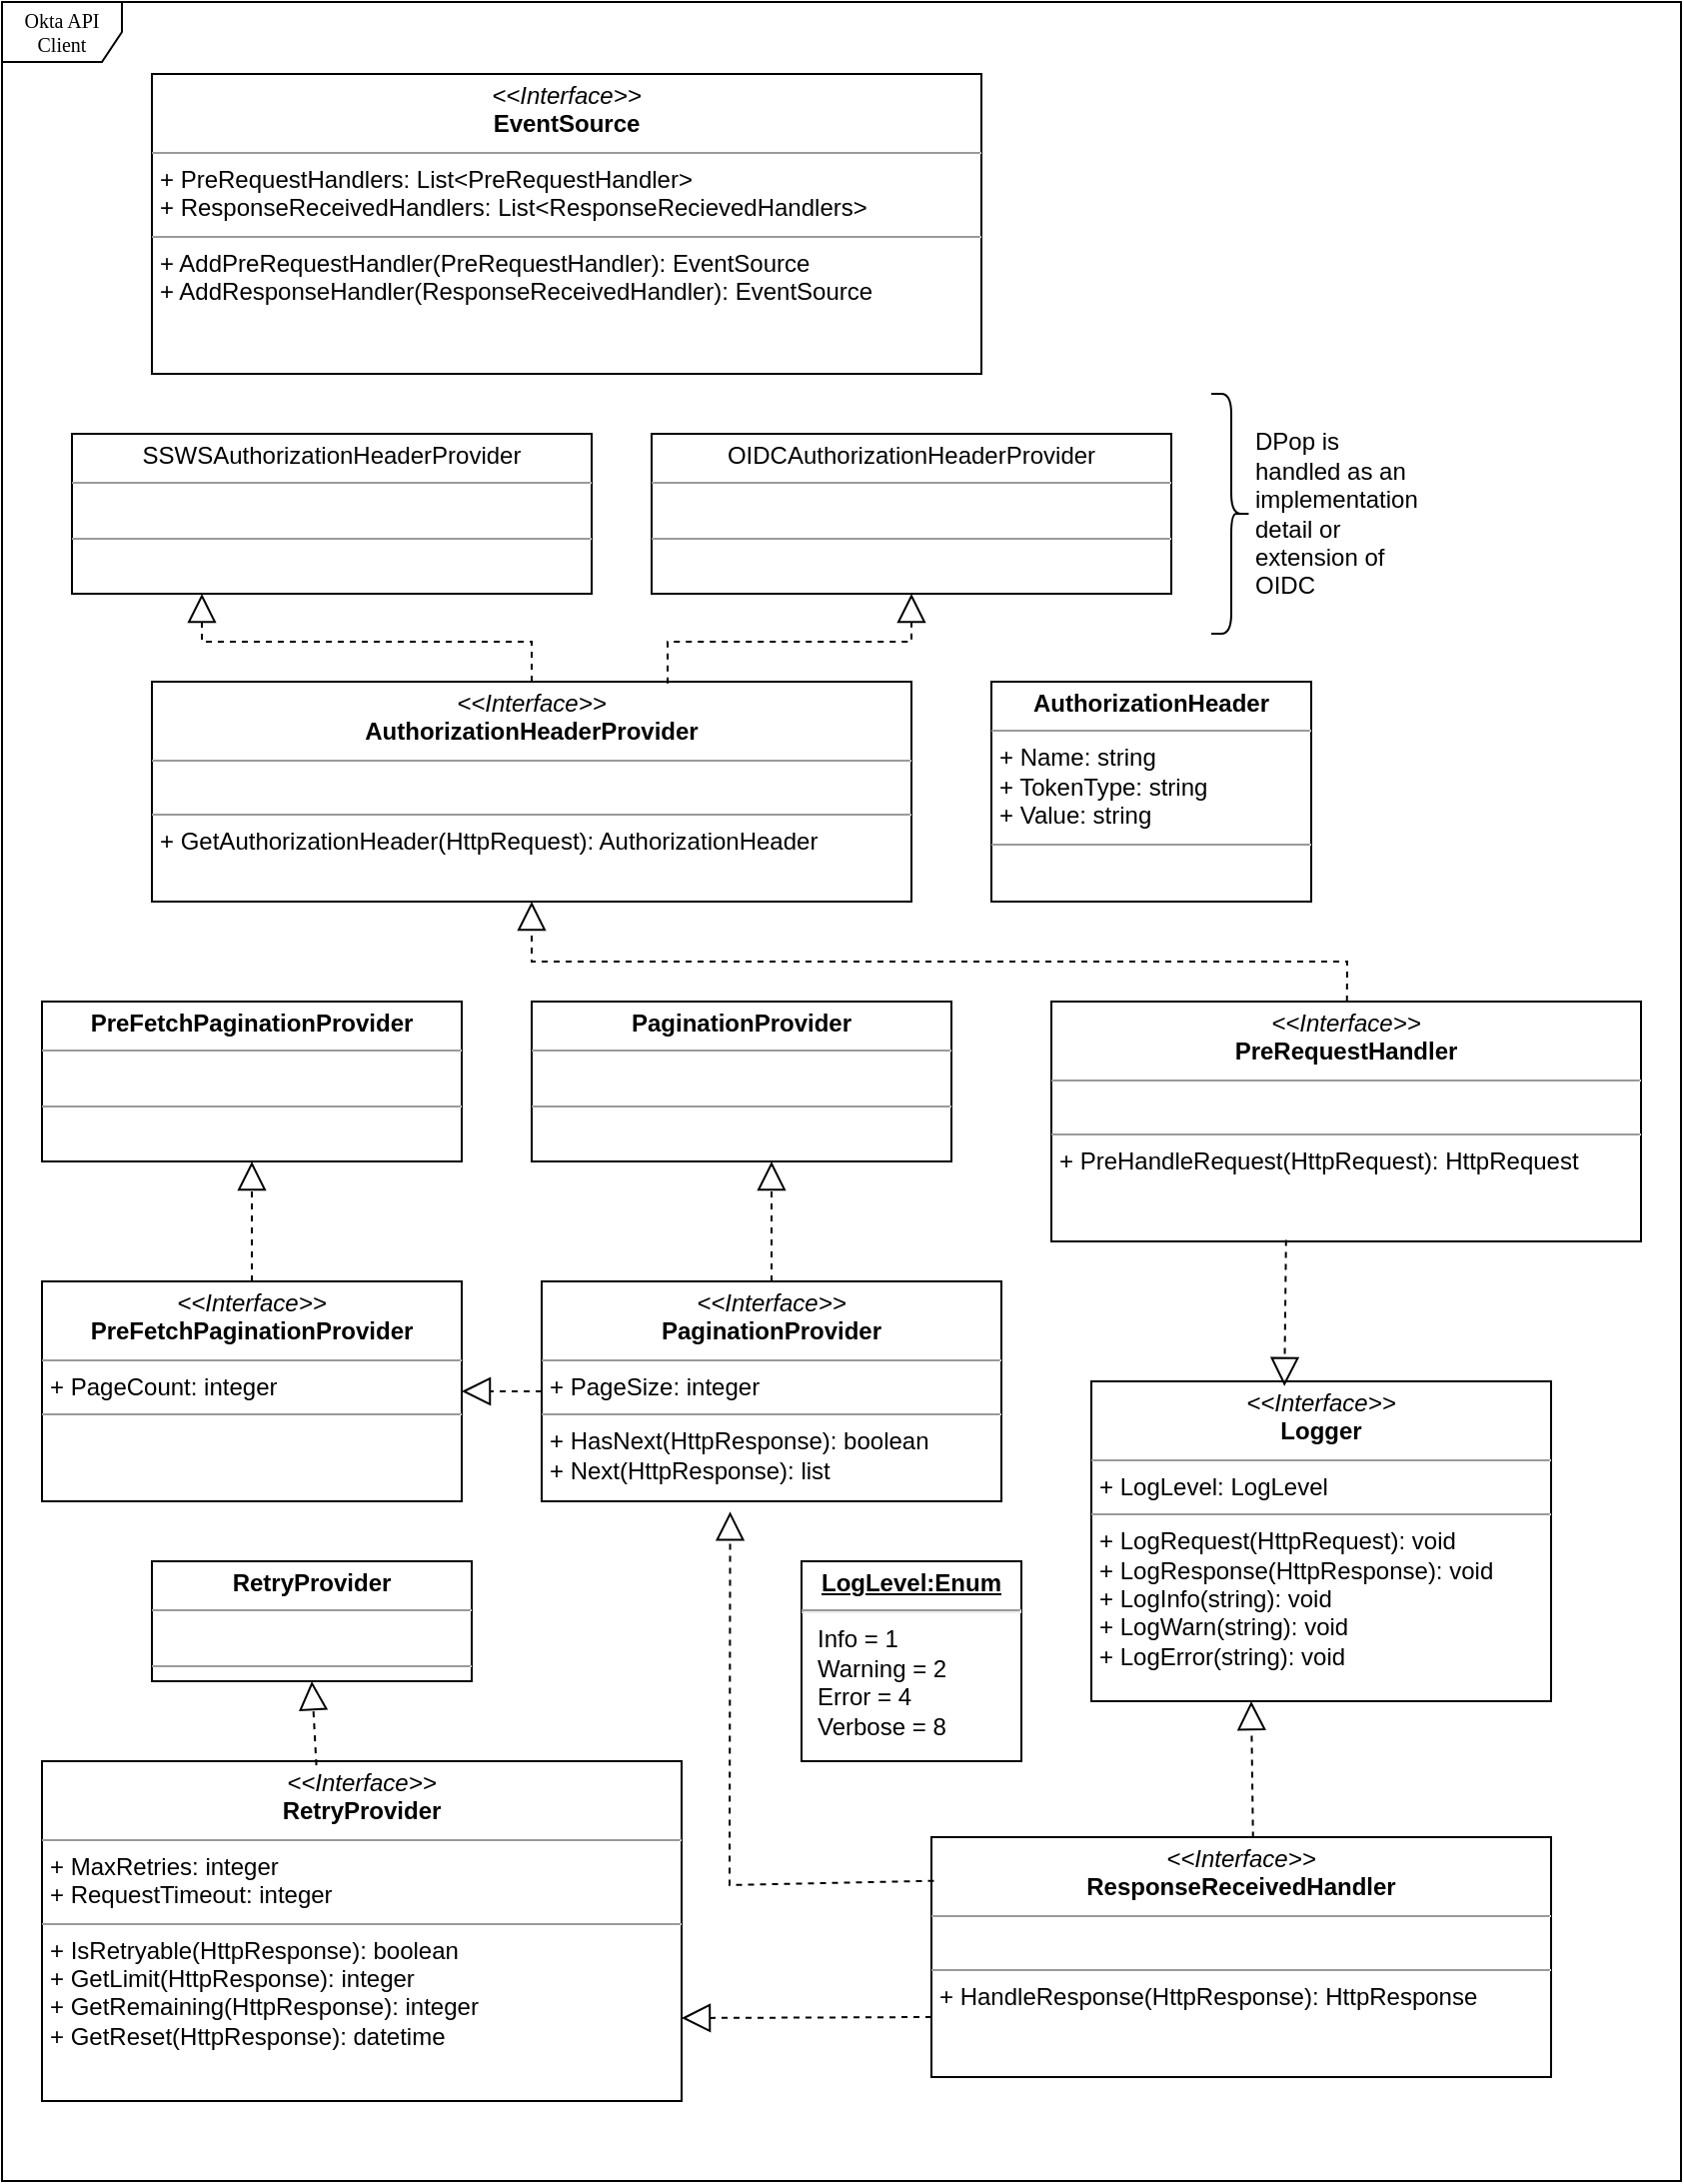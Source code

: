 <mxfile version="22.1.21" type="device">
  <diagram name="Page-1" id="c4acf3e9-155e-7222-9cf6-157b1a14988f">
    <mxGraphModel dx="2465" dy="2105" grid="1" gridSize="10" guides="1" tooltips="1" connect="1" arrows="1" fold="1" page="1" pageScale="1" pageWidth="850" pageHeight="1100" background="none" math="0" shadow="0">
      <root>
        <mxCell id="0" />
        <mxCell id="1" parent="0" />
        <mxCell id="17acba5748e5396b-1" value="Okta API Client" style="shape=umlFrame;whiteSpace=wrap;html=1;rounded=0;shadow=0;comic=0;labelBackgroundColor=none;strokeWidth=1;fontFamily=Verdana;fontSize=10;align=center;" parent="1" vertex="1">
          <mxGeometry x="-845" y="-1096" width="840" height="1090" as="geometry" />
        </mxCell>
        <mxCell id="5d2195bd80daf111-18" value="&lt;p style=&quot;margin:0px;margin-top:4px;text-align:center;&quot;&gt;&lt;i&gt;&amp;lt;&amp;lt;Interface&amp;gt;&amp;gt;&lt;/i&gt;&lt;br&gt;&lt;b&gt;AuthorizationHeaderProvider&lt;/b&gt;&lt;/p&gt;&lt;hr size=&quot;1&quot;&gt;&lt;p style=&quot;margin:0px;margin-left:4px;&quot;&gt;&lt;br&gt;&lt;/p&gt;&lt;hr size=&quot;1&quot;&gt;&lt;p style=&quot;margin:0px;margin-left:4px;&quot;&gt;+ GetAuthorizationHeader(HttpRequest): AuthorizationHeader&lt;br&gt;&lt;br&gt;&lt;/p&gt;" style="verticalAlign=top;align=left;overflow=fill;fontSize=12;fontFamily=Helvetica;html=1;rounded=0;shadow=0;comic=0;labelBackgroundColor=none;strokeWidth=1" parent="1" vertex="1">
          <mxGeometry x="-770" y="-756" width="380" height="110" as="geometry" />
        </mxCell>
        <mxCell id="woxpCk_thO-vSeAvAd4e-2" value="DPop is handled as an implementation detail or extension of OIDC" style="shape=curlyBracket;whiteSpace=wrap;html=1;rounded=1;flipH=1;labelPosition=right;verticalLabelPosition=middle;align=left;verticalAlign=middle;size=0.5;" vertex="1" parent="1">
          <mxGeometry x="-240" y="-900" width="20" height="120" as="geometry" />
        </mxCell>
        <mxCell id="woxpCk_thO-vSeAvAd4e-4" value="&lt;p style=&quot;margin:0px;margin-top:4px;text-align:center;&quot;&gt;&lt;i&gt;&amp;lt;&amp;lt;Interface&amp;gt;&amp;gt;&lt;/i&gt;&lt;br&gt;&lt;b&gt;PaginationProvider&lt;/b&gt;&lt;/p&gt;&lt;hr size=&quot;1&quot;&gt;&lt;p style=&quot;margin:0px;margin-left:4px;&quot;&gt;+ PageSize: integer&lt;br&gt;&lt;/p&gt;&lt;hr size=&quot;1&quot;&gt;&lt;p style=&quot;margin:0px;margin-left:4px;&quot;&gt;+ HasNext(HttpResponse): boolean&lt;/p&gt;&lt;p style=&quot;margin:0px;margin-left:4px;&quot;&gt;+ Next(HttpResponse): list&lt;/p&gt;" style="verticalAlign=top;align=left;overflow=fill;fontSize=12;fontFamily=Helvetica;html=1;rounded=0;shadow=0;comic=0;labelBackgroundColor=none;strokeWidth=1" vertex="1" parent="1">
          <mxGeometry x="-575" y="-456" width="230" height="110" as="geometry" />
        </mxCell>
        <mxCell id="woxpCk_thO-vSeAvAd4e-13" value="&lt;p style=&quot;margin:0px;margin-top:4px;text-align:center;&quot;&gt;&lt;i&gt;&amp;lt;&amp;lt;Interface&amp;gt;&amp;gt;&lt;/i&gt;&lt;br&gt;&lt;b&gt;PreFetchPaginationProvider&lt;/b&gt;&lt;/p&gt;&lt;hr size=&quot;1&quot;&gt;&lt;p style=&quot;margin:0px;margin-left:4px;&quot;&gt;+ PageCount: integer&lt;br&gt;&lt;/p&gt;&lt;hr size=&quot;1&quot;&gt;&lt;p style=&quot;margin:0px;margin-left:4px;&quot;&gt;&lt;br&gt;&lt;/p&gt;" style="verticalAlign=top;align=left;overflow=fill;fontSize=12;fontFamily=Helvetica;html=1;whiteSpace=wrap;" vertex="1" parent="1">
          <mxGeometry x="-825" y="-456" width="210" height="110" as="geometry" />
        </mxCell>
        <mxCell id="woxpCk_thO-vSeAvAd4e-16" value="" style="endArrow=block;dashed=1;endFill=0;endSize=12;html=1;rounded=0;exitX=0;exitY=0.5;exitDx=0;exitDy=0;" edge="1" parent="1" source="woxpCk_thO-vSeAvAd4e-4" target="woxpCk_thO-vSeAvAd4e-13">
          <mxGeometry width="160" relative="1" as="geometry">
            <mxPoint x="-535" y="-553" as="sourcePoint" />
            <mxPoint x="-375" y="-553" as="targetPoint" />
          </mxGeometry>
        </mxCell>
        <mxCell id="woxpCk_thO-vSeAvAd4e-17" value="&lt;p style=&quot;margin:0px;margin-top:4px;text-align:center;&quot;&gt;OIDCAuthorizationHeaderProvider&lt;br&gt;&lt;/p&gt;&lt;hr size=&quot;1&quot;&gt;&lt;p style=&quot;margin:0px;margin-left:4px;&quot;&gt;&lt;br&gt;&lt;/p&gt;&lt;hr size=&quot;1&quot;&gt;&lt;p style=&quot;margin:0px;margin-left:4px;&quot;&gt;&lt;br&gt;&lt;/p&gt;" style="verticalAlign=top;align=left;overflow=fill;fontSize=12;fontFamily=Helvetica;html=1;whiteSpace=wrap;" vertex="1" parent="1">
          <mxGeometry x="-520" y="-880" width="260" height="80" as="geometry" />
        </mxCell>
        <mxCell id="woxpCk_thO-vSeAvAd4e-18" value="&lt;p style=&quot;margin:0px;margin-top:4px;text-align:center;&quot;&gt;SSWSAuthorizationHeaderProvider&lt;br&gt;&lt;/p&gt;&lt;hr size=&quot;1&quot;&gt;&lt;p style=&quot;margin:0px;margin-left:4px;&quot;&gt;&lt;br&gt;&lt;/p&gt;&lt;hr size=&quot;1&quot;&gt;&lt;p style=&quot;margin:0px;margin-left:4px;&quot;&gt;&lt;br&gt;&lt;/p&gt;" style="verticalAlign=top;align=left;overflow=fill;fontSize=12;fontFamily=Helvetica;html=1;whiteSpace=wrap;" vertex="1" parent="1">
          <mxGeometry x="-810" y="-880" width="260" height="80" as="geometry" />
        </mxCell>
        <mxCell id="woxpCk_thO-vSeAvAd4e-19" value="&lt;p style=&quot;margin:0px;margin-top:4px;text-align:center;&quot;&gt;&lt;b&gt;AuthorizationHeader&lt;/b&gt;&lt;/p&gt;&lt;hr size=&quot;1&quot;&gt;&lt;p style=&quot;margin:0px;margin-left:4px;&quot;&gt;+ Name: string&lt;/p&gt;&lt;p style=&quot;margin:0px;margin-left:4px;&quot;&gt;+ TokenType: string&lt;/p&gt;&lt;p style=&quot;margin:0px;margin-left:4px;&quot;&gt;+ Value: string&lt;/p&gt;&lt;hr size=&quot;1&quot;&gt;&lt;p style=&quot;margin:0px;margin-left:4px;&quot;&gt;&lt;br&gt;&lt;/p&gt;" style="verticalAlign=top;align=left;overflow=fill;fontSize=12;fontFamily=Helvetica;html=1;whiteSpace=wrap;" vertex="1" parent="1">
          <mxGeometry x="-350" y="-756" width="160" height="110" as="geometry" />
        </mxCell>
        <mxCell id="woxpCk_thO-vSeAvAd4e-20" value="&lt;p style=&quot;margin:0px;margin-top:4px;text-align:center;&quot;&gt;&lt;b&gt;PreFetchPaginationProvider&lt;/b&gt;&lt;/p&gt;&lt;hr size=&quot;1&quot;&gt;&lt;p style=&quot;margin:0px;margin-left:4px;&quot;&gt;&lt;br&gt;&lt;/p&gt;&lt;hr size=&quot;1&quot;&gt;&lt;p style=&quot;margin:0px;margin-left:4px;&quot;&gt;&lt;br&gt;&lt;/p&gt;" style="verticalAlign=top;align=left;overflow=fill;fontSize=12;fontFamily=Helvetica;html=1;whiteSpace=wrap;" vertex="1" parent="1">
          <mxGeometry x="-825" y="-596" width="210" height="80" as="geometry" />
        </mxCell>
        <mxCell id="woxpCk_thO-vSeAvAd4e-23" value="&lt;p style=&quot;margin:0px;margin-top:4px;text-align:center;&quot;&gt;&lt;b&gt;PaginationProvider&lt;/b&gt;&lt;/p&gt;&lt;hr size=&quot;1&quot;&gt;&lt;p style=&quot;margin:0px;margin-left:4px;&quot;&gt;&lt;br&gt;&lt;/p&gt;&lt;hr size=&quot;1&quot;&gt;&lt;p style=&quot;margin:0px;margin-left:4px;&quot;&gt;&lt;br&gt;&lt;/p&gt;" style="verticalAlign=top;align=left;overflow=fill;fontSize=12;fontFamily=Helvetica;html=1;whiteSpace=wrap;" vertex="1" parent="1">
          <mxGeometry x="-580" y="-596" width="210" height="80" as="geometry" />
        </mxCell>
        <mxCell id="woxpCk_thO-vSeAvAd4e-28" value="&lt;p style=&quot;margin:0px;margin-top:4px;text-align:center;&quot;&gt;&lt;b&gt;RetryProvider&lt;/b&gt;&lt;/p&gt;&lt;hr size=&quot;1&quot;&gt;&lt;p style=&quot;margin:0px;margin-left:4px;&quot;&gt;&lt;br&gt;&lt;/p&gt;&lt;hr size=&quot;1&quot;&gt;&lt;p style=&quot;margin:0px;margin-left:4px;&quot;&gt;&lt;br&gt;&lt;/p&gt;" style="verticalAlign=top;align=left;overflow=fill;fontSize=12;fontFamily=Helvetica;html=1;whiteSpace=wrap;" vertex="1" parent="1">
          <mxGeometry x="-770" y="-316" width="160" height="60" as="geometry" />
        </mxCell>
        <mxCell id="woxpCk_thO-vSeAvAd4e-30" value="&lt;p style=&quot;margin:0px;margin-top:4px;text-align:center;&quot;&gt;&lt;i&gt;&amp;lt;&amp;lt;Interface&amp;gt;&amp;gt;&lt;/i&gt;&lt;br&gt;&lt;b&gt;PreRequestHandler&lt;/b&gt;&lt;/p&gt;&lt;hr size=&quot;1&quot;&gt;&lt;p style=&quot;margin:0px;margin-left:4px;&quot;&gt;&lt;br&gt;&lt;/p&gt;&lt;hr size=&quot;1&quot;&gt;&lt;p style=&quot;margin:0px;margin-left:4px;&quot;&gt;+ PreHandleRequest(HttpRequest): HttpRequest&lt;br&gt;&lt;/p&gt;" style="verticalAlign=top;align=left;overflow=fill;fontSize=12;fontFamily=Helvetica;html=1;whiteSpace=wrap;" vertex="1" parent="1">
          <mxGeometry x="-320" y="-596" width="295" height="120" as="geometry" />
        </mxCell>
        <mxCell id="woxpCk_thO-vSeAvAd4e-31" value="&lt;p style=&quot;margin:0px;margin-top:4px;text-align:center;&quot;&gt;&lt;i&gt;&amp;lt;&amp;lt;Interface&amp;gt;&amp;gt;&lt;/i&gt;&lt;br&gt;&lt;b&gt;ResponseReceivedHandler&lt;/b&gt;&lt;/p&gt;&lt;hr size=&quot;1&quot;&gt;&lt;p style=&quot;margin:0px;margin-left:4px;&quot;&gt;&lt;br&gt;&lt;/p&gt;&lt;hr size=&quot;1&quot;&gt;&lt;p style=&quot;margin:0px;margin-left:4px;&quot;&gt;+ HandleResponse(HttpResponse): HttpResponse&lt;br&gt;&lt;/p&gt;" style="verticalAlign=top;align=left;overflow=fill;fontSize=12;fontFamily=Helvetica;html=1;whiteSpace=wrap;" vertex="1" parent="1">
          <mxGeometry x="-380" y="-178" width="310" height="120" as="geometry" />
        </mxCell>
        <mxCell id="woxpCk_thO-vSeAvAd4e-36" value="&lt;p style=&quot;margin:0px;margin-top:4px;text-align:center;&quot;&gt;&lt;i&gt;&amp;lt;&amp;lt;Interface&amp;gt;&amp;gt;&lt;/i&gt;&lt;br&gt;&lt;b&gt;Logger&lt;/b&gt;&lt;/p&gt;&lt;hr size=&quot;1&quot;&gt;&lt;p style=&quot;margin:0px;margin-left:4px;&quot;&gt;+ LogLevel: LogLevel&lt;/p&gt;&lt;hr size=&quot;1&quot;&gt;&lt;p style=&quot;margin:0px;margin-left:4px;&quot;&gt;+ LogRequest(HttpRequest): void&lt;br&gt;+ LogResponse(HttpResponse): void&lt;/p&gt;&lt;p style=&quot;margin:0px;margin-left:4px;&quot;&gt;+ LogInfo(string): void&lt;/p&gt;&lt;p style=&quot;margin:0px;margin-left:4px;&quot;&gt;+ LogWarn(string): void&lt;/p&gt;&lt;p style=&quot;margin:0px;margin-left:4px;&quot;&gt;+ LogError(string): void&lt;/p&gt;" style="verticalAlign=top;align=left;overflow=fill;fontSize=12;fontFamily=Helvetica;html=1;whiteSpace=wrap;" vertex="1" parent="1">
          <mxGeometry x="-300" y="-406" width="230" height="160" as="geometry" />
        </mxCell>
        <mxCell id="woxpCk_thO-vSeAvAd4e-37" value="&lt;p style=&quot;margin:0px;margin-top:4px;text-align:center;text-decoration:underline;&quot;&gt;&lt;b&gt;LogLevel:Enum&lt;/b&gt;&lt;/p&gt;&lt;hr&gt;&lt;p style=&quot;margin:0px;margin-left:8px;&quot;&gt;Info = 1&lt;br&gt;Warning = 2&lt;/p&gt;&lt;p style=&quot;margin:0px;margin-left:8px;&quot;&gt;Error = 4&lt;br&gt;Verbose = 8&lt;/p&gt;" style="verticalAlign=top;align=left;overflow=fill;fontSize=12;fontFamily=Helvetica;html=1;whiteSpace=wrap;" vertex="1" parent="1">
          <mxGeometry x="-445" y="-316" width="110" height="100" as="geometry" />
        </mxCell>
        <mxCell id="woxpCk_thO-vSeAvAd4e-40" value="&lt;p style=&quot;margin:0px;margin-top:4px;text-align:center;&quot;&gt;&lt;i&gt;&amp;lt;&amp;lt;Interface&amp;gt;&amp;gt;&lt;/i&gt;&lt;br&gt;&lt;b&gt;EventSource&lt;/b&gt;&lt;/p&gt;&lt;hr size=&quot;1&quot;&gt;&lt;p style=&quot;margin:0px;margin-left:4px;&quot;&gt;+ PreRequestHandlers: List&amp;lt;PreRequestHandler&amp;gt;&lt;br&gt;+ ResponseReceivedHandlers: List&amp;lt;ResponseRecievedHandlers&amp;gt;&lt;/p&gt;&lt;hr size=&quot;1&quot;&gt;&lt;p style=&quot;margin:0px;margin-left:4px;&quot;&gt;+ AddPreRequestHandler(PreRequestHandler): EventSource&lt;br&gt;+ AddResponseHandler(ResponseReceivedHandler): EventSource&lt;/p&gt;" style="verticalAlign=top;align=left;overflow=fill;fontSize=12;fontFamily=Helvetica;html=1;whiteSpace=wrap;" vertex="1" parent="1">
          <mxGeometry x="-770" y="-1060" width="415" height="150" as="geometry" />
        </mxCell>
        <mxCell id="woxpCk_thO-vSeAvAd4e-26" value="&lt;p style=&quot;margin:0px;margin-top:4px;text-align:center;&quot;&gt;&lt;i&gt;&amp;lt;&amp;lt;Interface&amp;gt;&amp;gt;&lt;/i&gt;&lt;br&gt;&lt;b&gt;RetryProvider&lt;/b&gt;&lt;/p&gt;&lt;hr size=&quot;1&quot;&gt;&lt;p style=&quot;margin:0px;margin-left:4px;&quot;&gt;+ MaxRetries: integer&lt;br&gt;+ RequestTimeout: integer&lt;/p&gt;&lt;hr size=&quot;1&quot;&gt;&lt;p style=&quot;margin:0px;margin-left:4px;&quot;&gt;+ IsRetryable(HttpResponse): boolean&lt;br&gt;+ GetLimit(HttpResponse): integer&lt;/p&gt;&lt;p style=&quot;margin:0px;margin-left:4px;&quot;&gt;+ GetRemaining(HttpResponse): integer&lt;/p&gt;&lt;p style=&quot;margin:0px;margin-left:4px;&quot;&gt;+ GetReset(HttpResponse): datetime&lt;/p&gt;" style="verticalAlign=top;align=left;overflow=fill;fontSize=12;fontFamily=Helvetica;html=1;whiteSpace=wrap;" vertex="1" parent="1">
          <mxGeometry x="-825" y="-216" width="320" height="170" as="geometry" />
        </mxCell>
        <mxCell id="woxpCk_thO-vSeAvAd4e-48" value="" style="endArrow=block;dashed=1;endFill=0;endSize=12;html=1;rounded=0;exitX=0.5;exitY=0;exitDx=0;exitDy=0;" edge="1" parent="1" source="woxpCk_thO-vSeAvAd4e-4">
          <mxGeometry width="160" relative="1" as="geometry">
            <mxPoint x="-480" y="-446" as="sourcePoint" />
            <mxPoint x="-460" y="-516" as="targetPoint" />
          </mxGeometry>
        </mxCell>
        <mxCell id="woxpCk_thO-vSeAvAd4e-49" value="" style="endArrow=block;dashed=1;endFill=0;endSize=12;html=1;rounded=0;exitX=0.5;exitY=0;exitDx=0;exitDy=0;entryX=0.5;entryY=1;entryDx=0;entryDy=0;" edge="1" parent="1" source="woxpCk_thO-vSeAvAd4e-13" target="woxpCk_thO-vSeAvAd4e-20">
          <mxGeometry width="160" relative="1" as="geometry">
            <mxPoint x="-540" y="-366" as="sourcePoint" />
            <mxPoint x="-380" y="-366" as="targetPoint" />
          </mxGeometry>
        </mxCell>
        <mxCell id="woxpCk_thO-vSeAvAd4e-50" value="" style="endArrow=block;dashed=1;endFill=0;endSize=12;html=1;rounded=0;exitX=0.398;exitY=0.994;exitDx=0;exitDy=0;entryX=0.42;entryY=0.015;entryDx=0;entryDy=0;exitPerimeter=0;entryPerimeter=0;" edge="1" parent="1" source="woxpCk_thO-vSeAvAd4e-30" target="woxpCk_thO-vSeAvAd4e-36">
          <mxGeometry width="160" relative="1" as="geometry">
            <mxPoint x="-540" y="-386" as="sourcePoint" />
            <mxPoint x="-380" y="-386" as="targetPoint" />
          </mxGeometry>
        </mxCell>
        <mxCell id="woxpCk_thO-vSeAvAd4e-51" value="" style="endArrow=block;dashed=1;endFill=0;endSize=12;html=1;rounded=0;entryX=0.5;entryY=1;entryDx=0;entryDy=0;" edge="1" parent="1" source="woxpCk_thO-vSeAvAd4e-30" target="5d2195bd80daf111-18">
          <mxGeometry width="160" relative="1" as="geometry">
            <mxPoint x="-540" y="-626" as="sourcePoint" />
            <mxPoint x="-380" y="-626" as="targetPoint" />
            <Array as="points">
              <mxPoint x="-172" y="-616" />
              <mxPoint x="-580" y="-616" />
            </Array>
          </mxGeometry>
        </mxCell>
        <mxCell id="woxpCk_thO-vSeAvAd4e-52" value="" style="endArrow=block;dashed=1;endFill=0;endSize=12;html=1;rounded=0;exitX=0.519;exitY=0.002;exitDx=0;exitDy=0;exitPerimeter=0;" edge="1" parent="1" source="woxpCk_thO-vSeAvAd4e-31">
          <mxGeometry width="160" relative="1" as="geometry">
            <mxPoint x="-540" y="-156" as="sourcePoint" />
            <mxPoint x="-220" y="-246" as="targetPoint" />
          </mxGeometry>
        </mxCell>
        <mxCell id="woxpCk_thO-vSeAvAd4e-53" value="" style="endArrow=block;dashed=1;endFill=0;endSize=12;html=1;rounded=0;exitX=0.004;exitY=0.182;exitDx=0;exitDy=0;entryX=0.41;entryY=1.047;entryDx=0;entryDy=0;entryPerimeter=0;exitPerimeter=0;" edge="1" parent="1" source="woxpCk_thO-vSeAvAd4e-31" target="woxpCk_thO-vSeAvAd4e-4">
          <mxGeometry width="160" relative="1" as="geometry">
            <mxPoint x="-570" y="-276" as="sourcePoint" />
            <mxPoint x="-410" y="-276" as="targetPoint" />
            <Array as="points">
              <mxPoint x="-481" y="-154" />
            </Array>
          </mxGeometry>
        </mxCell>
        <mxCell id="woxpCk_thO-vSeAvAd4e-54" value="" style="endArrow=block;dashed=1;endFill=0;endSize=12;html=1;rounded=0;exitX=0;exitY=0.75;exitDx=0;exitDy=0;entryX=1;entryY=0.75;entryDx=0;entryDy=0;" edge="1" parent="1" source="woxpCk_thO-vSeAvAd4e-31">
          <mxGeometry width="160" relative="1" as="geometry">
            <mxPoint x="-400" y="-85" as="sourcePoint" />
            <mxPoint x="-505" y="-87.5" as="targetPoint" />
          </mxGeometry>
        </mxCell>
        <mxCell id="woxpCk_thO-vSeAvAd4e-55" value="" style="endArrow=block;dashed=1;endFill=0;endSize=12;html=1;rounded=0;exitX=0.429;exitY=0.012;exitDx=0;exitDy=0;exitPerimeter=0;entryX=0.5;entryY=1;entryDx=0;entryDy=0;" edge="1" parent="1" source="woxpCk_thO-vSeAvAd4e-26" target="woxpCk_thO-vSeAvAd4e-28">
          <mxGeometry width="160" relative="1" as="geometry">
            <mxPoint x="-570" y="-186" as="sourcePoint" />
            <mxPoint x="-410" y="-186" as="targetPoint" />
          </mxGeometry>
        </mxCell>
        <mxCell id="woxpCk_thO-vSeAvAd4e-56" value="" style="endArrow=block;dashed=1;endFill=0;endSize=12;html=1;rounded=0;exitX=0.5;exitY=0;exitDx=0;exitDy=0;entryX=0.25;entryY=1;entryDx=0;entryDy=0;" edge="1" parent="1" source="5d2195bd80daf111-18" target="woxpCk_thO-vSeAvAd4e-18">
          <mxGeometry width="160" relative="1" as="geometry">
            <mxPoint x="-450" y="-586" as="sourcePoint" />
            <mxPoint x="-290" y="-586" as="targetPoint" />
            <Array as="points">
              <mxPoint x="-580" y="-776" />
              <mxPoint x="-745" y="-776" />
            </Array>
          </mxGeometry>
        </mxCell>
        <mxCell id="woxpCk_thO-vSeAvAd4e-57" value="" style="endArrow=block;dashed=1;endFill=0;endSize=12;html=1;rounded=0;exitX=0.679;exitY=0.008;exitDx=0;exitDy=0;exitPerimeter=0;entryX=0.5;entryY=1;entryDx=0;entryDy=0;" edge="1" parent="1" source="5d2195bd80daf111-18" target="woxpCk_thO-vSeAvAd4e-17">
          <mxGeometry width="160" relative="1" as="geometry">
            <mxPoint x="-660" y="-696" as="sourcePoint" />
            <mxPoint x="-500" y="-696" as="targetPoint" />
            <Array as="points">
              <mxPoint x="-512" y="-776" />
              <mxPoint x="-390" y="-776" />
            </Array>
          </mxGeometry>
        </mxCell>
      </root>
    </mxGraphModel>
  </diagram>
</mxfile>
